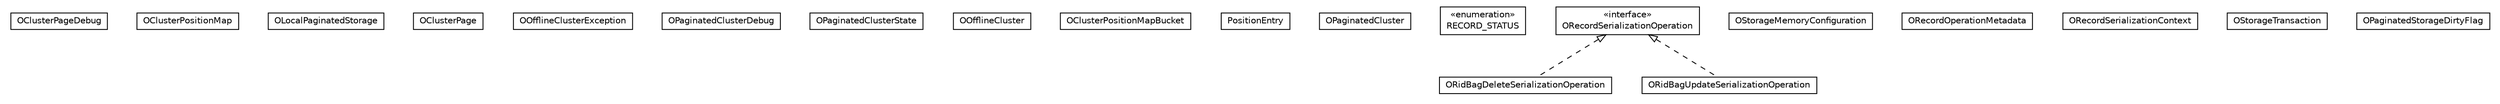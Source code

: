 #!/usr/local/bin/dot
#
# Class diagram 
# Generated by UMLGraph version R5_6-24-gf6e263 (http://www.umlgraph.org/)
#

digraph G {
	edge [fontname="Helvetica",fontsize=10,labelfontname="Helvetica",labelfontsize=10];
	node [fontname="Helvetica",fontsize=10,shape=plaintext];
	nodesep=0.25;
	ranksep=0.5;
	// com.orientechnologies.orient.core.storage.impl.local.paginated.OClusterPageDebug
	c192049 [label=<<table title="com.orientechnologies.orient.core.storage.impl.local.paginated.OClusterPageDebug" border="0" cellborder="1" cellspacing="0" cellpadding="2" port="p" href="./OClusterPageDebug.html">
		<tr><td><table border="0" cellspacing="0" cellpadding="1">
<tr><td align="center" balign="center"> OClusterPageDebug </td></tr>
		</table></td></tr>
		</table>>, URL="./OClusterPageDebug.html", fontname="Helvetica", fontcolor="black", fontsize=10.0];
	// com.orientechnologies.orient.core.storage.impl.local.paginated.OClusterPositionMap
	c192050 [label=<<table title="com.orientechnologies.orient.core.storage.impl.local.paginated.OClusterPositionMap" border="0" cellborder="1" cellspacing="0" cellpadding="2" port="p" href="./OClusterPositionMap.html">
		<tr><td><table border="0" cellspacing="0" cellpadding="1">
<tr><td align="center" balign="center"> OClusterPositionMap </td></tr>
		</table></td></tr>
		</table>>, URL="./OClusterPositionMap.html", fontname="Helvetica", fontcolor="black", fontsize=10.0];
	// com.orientechnologies.orient.core.storage.impl.local.paginated.OLocalPaginatedStorage
	c192051 [label=<<table title="com.orientechnologies.orient.core.storage.impl.local.paginated.OLocalPaginatedStorage" border="0" cellborder="1" cellspacing="0" cellpadding="2" port="p" href="./OLocalPaginatedStorage.html">
		<tr><td><table border="0" cellspacing="0" cellpadding="1">
<tr><td align="center" balign="center"> OLocalPaginatedStorage </td></tr>
		</table></td></tr>
		</table>>, URL="./OLocalPaginatedStorage.html", fontname="Helvetica", fontcolor="black", fontsize=10.0];
	// com.orientechnologies.orient.core.storage.impl.local.paginated.OClusterPage
	c192052 [label=<<table title="com.orientechnologies.orient.core.storage.impl.local.paginated.OClusterPage" border="0" cellborder="1" cellspacing="0" cellpadding="2" port="p" href="./OClusterPage.html">
		<tr><td><table border="0" cellspacing="0" cellpadding="1">
<tr><td align="center" balign="center"> OClusterPage </td></tr>
		</table></td></tr>
		</table>>, URL="./OClusterPage.html", fontname="Helvetica", fontcolor="black", fontsize=10.0];
	// com.orientechnologies.orient.core.storage.impl.local.paginated.OOfflineClusterException
	c192053 [label=<<table title="com.orientechnologies.orient.core.storage.impl.local.paginated.OOfflineClusterException" border="0" cellborder="1" cellspacing="0" cellpadding="2" port="p" href="./OOfflineClusterException.html">
		<tr><td><table border="0" cellspacing="0" cellpadding="1">
<tr><td align="center" balign="center"> OOfflineClusterException </td></tr>
		</table></td></tr>
		</table>>, URL="./OOfflineClusterException.html", fontname="Helvetica", fontcolor="black", fontsize=10.0];
	// com.orientechnologies.orient.core.storage.impl.local.paginated.OPaginatedClusterDebug
	c192054 [label=<<table title="com.orientechnologies.orient.core.storage.impl.local.paginated.OPaginatedClusterDebug" border="0" cellborder="1" cellspacing="0" cellpadding="2" port="p" href="./OPaginatedClusterDebug.html">
		<tr><td><table border="0" cellspacing="0" cellpadding="1">
<tr><td align="center" balign="center"> OPaginatedClusterDebug </td></tr>
		</table></td></tr>
		</table>>, URL="./OPaginatedClusterDebug.html", fontname="Helvetica", fontcolor="black", fontsize=10.0];
	// com.orientechnologies.orient.core.storage.impl.local.paginated.OPaginatedClusterState
	c192055 [label=<<table title="com.orientechnologies.orient.core.storage.impl.local.paginated.OPaginatedClusterState" border="0" cellborder="1" cellspacing="0" cellpadding="2" port="p" href="./OPaginatedClusterState.html">
		<tr><td><table border="0" cellspacing="0" cellpadding="1">
<tr><td align="center" balign="center"> OPaginatedClusterState </td></tr>
		</table></td></tr>
		</table>>, URL="./OPaginatedClusterState.html", fontname="Helvetica", fontcolor="black", fontsize=10.0];
	// com.orientechnologies.orient.core.storage.impl.local.paginated.OOfflineCluster
	c192056 [label=<<table title="com.orientechnologies.orient.core.storage.impl.local.paginated.OOfflineCluster" border="0" cellborder="1" cellspacing="0" cellpadding="2" port="p" href="./OOfflineCluster.html">
		<tr><td><table border="0" cellspacing="0" cellpadding="1">
<tr><td align="center" balign="center"> OOfflineCluster </td></tr>
		</table></td></tr>
		</table>>, URL="./OOfflineCluster.html", fontname="Helvetica", fontcolor="black", fontsize=10.0];
	// com.orientechnologies.orient.core.storage.impl.local.paginated.OClusterPositionMapBucket
	c192057 [label=<<table title="com.orientechnologies.orient.core.storage.impl.local.paginated.OClusterPositionMapBucket" border="0" cellborder="1" cellspacing="0" cellpadding="2" port="p" href="./OClusterPositionMapBucket.html">
		<tr><td><table border="0" cellspacing="0" cellpadding="1">
<tr><td align="center" balign="center"> OClusterPositionMapBucket </td></tr>
		</table></td></tr>
		</table>>, URL="./OClusterPositionMapBucket.html", fontname="Helvetica", fontcolor="black", fontsize=10.0];
	// com.orientechnologies.orient.core.storage.impl.local.paginated.OClusterPositionMapBucket.PositionEntry
	c192058 [label=<<table title="com.orientechnologies.orient.core.storage.impl.local.paginated.OClusterPositionMapBucket.PositionEntry" border="0" cellborder="1" cellspacing="0" cellpadding="2" port="p" href="./OClusterPositionMapBucket.PositionEntry.html">
		<tr><td><table border="0" cellspacing="0" cellpadding="1">
<tr><td align="center" balign="center"> PositionEntry </td></tr>
		</table></td></tr>
		</table>>, URL="./OClusterPositionMapBucket.PositionEntry.html", fontname="Helvetica", fontcolor="black", fontsize=10.0];
	// com.orientechnologies.orient.core.storage.impl.local.paginated.OPaginatedCluster
	c192059 [label=<<table title="com.orientechnologies.orient.core.storage.impl.local.paginated.OPaginatedCluster" border="0" cellborder="1" cellspacing="0" cellpadding="2" port="p" href="./OPaginatedCluster.html">
		<tr><td><table border="0" cellspacing="0" cellpadding="1">
<tr><td align="center" balign="center"> OPaginatedCluster </td></tr>
		</table></td></tr>
		</table>>, URL="./OPaginatedCluster.html", fontname="Helvetica", fontcolor="black", fontsize=10.0];
	// com.orientechnologies.orient.core.storage.impl.local.paginated.OPaginatedCluster.RECORD_STATUS
	c192060 [label=<<table title="com.orientechnologies.orient.core.storage.impl.local.paginated.OPaginatedCluster.RECORD_STATUS" border="0" cellborder="1" cellspacing="0" cellpadding="2" port="p" href="./OPaginatedCluster.RECORD_STATUS.html">
		<tr><td><table border="0" cellspacing="0" cellpadding="1">
<tr><td align="center" balign="center"> &#171;enumeration&#187; </td></tr>
<tr><td align="center" balign="center"> RECORD_STATUS </td></tr>
		</table></td></tr>
		</table>>, URL="./OPaginatedCluster.RECORD_STATUS.html", fontname="Helvetica", fontcolor="black", fontsize=10.0];
	// com.orientechnologies.orient.core.storage.impl.local.paginated.ORidBagDeleteSerializationOperation
	c192061 [label=<<table title="com.orientechnologies.orient.core.storage.impl.local.paginated.ORidBagDeleteSerializationOperation" border="0" cellborder="1" cellspacing="0" cellpadding="2" port="p" href="./ORidBagDeleteSerializationOperation.html">
		<tr><td><table border="0" cellspacing="0" cellpadding="1">
<tr><td align="center" balign="center"> ORidBagDeleteSerializationOperation </td></tr>
		</table></td></tr>
		</table>>, URL="./ORidBagDeleteSerializationOperation.html", fontname="Helvetica", fontcolor="black", fontsize=10.0];
	// com.orientechnologies.orient.core.storage.impl.local.paginated.OStorageMemoryConfiguration
	c192062 [label=<<table title="com.orientechnologies.orient.core.storage.impl.local.paginated.OStorageMemoryConfiguration" border="0" cellborder="1" cellspacing="0" cellpadding="2" port="p" href="./OStorageMemoryConfiguration.html">
		<tr><td><table border="0" cellspacing="0" cellpadding="1">
<tr><td align="center" balign="center"> OStorageMemoryConfiguration </td></tr>
		</table></td></tr>
		</table>>, URL="./OStorageMemoryConfiguration.html", fontname="Helvetica", fontcolor="black", fontsize=10.0];
	// com.orientechnologies.orient.core.storage.impl.local.paginated.ORecordOperationMetadata
	c192063 [label=<<table title="com.orientechnologies.orient.core.storage.impl.local.paginated.ORecordOperationMetadata" border="0" cellborder="1" cellspacing="0" cellpadding="2" port="p" href="./ORecordOperationMetadata.html">
		<tr><td><table border="0" cellspacing="0" cellpadding="1">
<tr><td align="center" balign="center"> ORecordOperationMetadata </td></tr>
		</table></td></tr>
		</table>>, URL="./ORecordOperationMetadata.html", fontname="Helvetica", fontcolor="black", fontsize=10.0];
	// com.orientechnologies.orient.core.storage.impl.local.paginated.ORecordSerializationContext
	c192064 [label=<<table title="com.orientechnologies.orient.core.storage.impl.local.paginated.ORecordSerializationContext" border="0" cellborder="1" cellspacing="0" cellpadding="2" port="p" href="./ORecordSerializationContext.html">
		<tr><td><table border="0" cellspacing="0" cellpadding="1">
<tr><td align="center" balign="center"> ORecordSerializationContext </td></tr>
		</table></td></tr>
		</table>>, URL="./ORecordSerializationContext.html", fontname="Helvetica", fontcolor="black", fontsize=10.0];
	// com.orientechnologies.orient.core.storage.impl.local.paginated.ORidBagUpdateSerializationOperation
	c192065 [label=<<table title="com.orientechnologies.orient.core.storage.impl.local.paginated.ORidBagUpdateSerializationOperation" border="0" cellborder="1" cellspacing="0" cellpadding="2" port="p" href="./ORidBagUpdateSerializationOperation.html">
		<tr><td><table border="0" cellspacing="0" cellpadding="1">
<tr><td align="center" balign="center"> ORidBagUpdateSerializationOperation </td></tr>
		</table></td></tr>
		</table>>, URL="./ORidBagUpdateSerializationOperation.html", fontname="Helvetica", fontcolor="black", fontsize=10.0];
	// com.orientechnologies.orient.core.storage.impl.local.paginated.OStorageTransaction
	c192066 [label=<<table title="com.orientechnologies.orient.core.storage.impl.local.paginated.OStorageTransaction" border="0" cellborder="1" cellspacing="0" cellpadding="2" port="p" href="./OStorageTransaction.html">
		<tr><td><table border="0" cellspacing="0" cellpadding="1">
<tr><td align="center" balign="center"> OStorageTransaction </td></tr>
		</table></td></tr>
		</table>>, URL="./OStorageTransaction.html", fontname="Helvetica", fontcolor="black", fontsize=10.0];
	// com.orientechnologies.orient.core.storage.impl.local.paginated.OPaginatedStorageDirtyFlag
	c192067 [label=<<table title="com.orientechnologies.orient.core.storage.impl.local.paginated.OPaginatedStorageDirtyFlag" border="0" cellborder="1" cellspacing="0" cellpadding="2" port="p" href="./OPaginatedStorageDirtyFlag.html">
		<tr><td><table border="0" cellspacing="0" cellpadding="1">
<tr><td align="center" balign="center"> OPaginatedStorageDirtyFlag </td></tr>
		</table></td></tr>
		</table>>, URL="./OPaginatedStorageDirtyFlag.html", fontname="Helvetica", fontcolor="black", fontsize=10.0];
	// com.orientechnologies.orient.core.storage.impl.local.paginated.ORecordSerializationOperation
	c192068 [label=<<table title="com.orientechnologies.orient.core.storage.impl.local.paginated.ORecordSerializationOperation" border="0" cellborder="1" cellspacing="0" cellpadding="2" port="p" href="./ORecordSerializationOperation.html">
		<tr><td><table border="0" cellspacing="0" cellpadding="1">
<tr><td align="center" balign="center"> &#171;interface&#187; </td></tr>
<tr><td align="center" balign="center"> ORecordSerializationOperation </td></tr>
		</table></td></tr>
		</table>>, URL="./ORecordSerializationOperation.html", fontname="Helvetica", fontcolor="black", fontsize=10.0];
	//com.orientechnologies.orient.core.storage.impl.local.paginated.ORidBagDeleteSerializationOperation implements com.orientechnologies.orient.core.storage.impl.local.paginated.ORecordSerializationOperation
	c192068:p -> c192061:p [dir=back,arrowtail=empty,style=dashed];
	//com.orientechnologies.orient.core.storage.impl.local.paginated.ORidBagUpdateSerializationOperation implements com.orientechnologies.orient.core.storage.impl.local.paginated.ORecordSerializationOperation
	c192068:p -> c192065:p [dir=back,arrowtail=empty,style=dashed];
}

